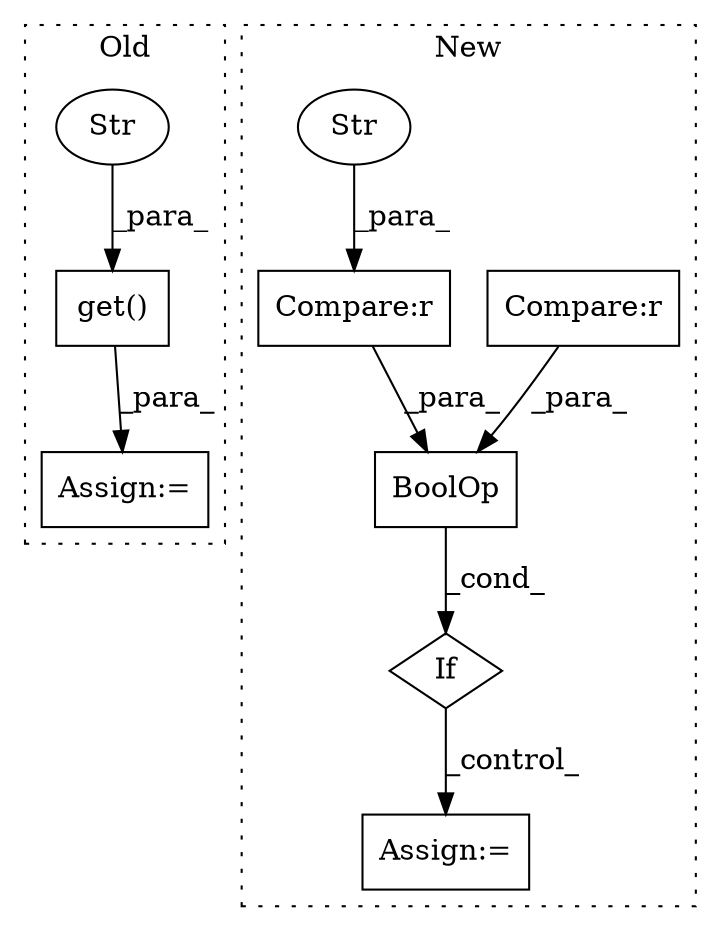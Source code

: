digraph G {
subgraph cluster0 {
1 [label="get()" a="75" s="30914,30941" l="8,1" shape="box"];
3 [label="Str" a="66" s="30922" l="13" shape="ellipse"];
6 [label="Assign:=" a="68" s="30911" l="3" shape="box"];
label = "Old";
style="dotted";
}
subgraph cluster1 {
2 [label="BoolOp" a="72" s="30908" l="51" shape="box"];
4 [label="If" a="96" s="30905" l="3" shape="diamond"];
5 [label="Assign:=" a="68" s="30979" l="3" shape="box"];
7 [label="Compare:r" a="40" s="30938" l="21" shape="box"];
8 [label="Compare:r" a="40" s="30908" l="26" shape="box"];
9 [label="Str" a="66" s="30908" l="7" shape="ellipse"];
label = "New";
style="dotted";
}
1 -> 6 [label="_para_"];
2 -> 4 [label="_cond_"];
3 -> 1 [label="_para_"];
4 -> 5 [label="_control_"];
7 -> 2 [label="_para_"];
8 -> 2 [label="_para_"];
9 -> 8 [label="_para_"];
}